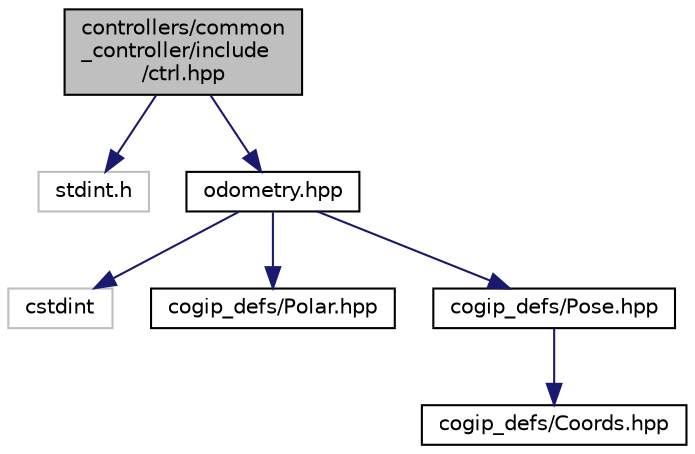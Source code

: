 digraph "controllers/common_controller/include/ctrl.hpp"
{
 // LATEX_PDF_SIZE
  bgcolor="transparent";
  edge [fontname="Helvetica",fontsize="10",labelfontname="Helvetica",labelfontsize="10"];
  node [fontname="Helvetica",fontsize="10",shape=record];
  Node1 [label="controllers/common\l_controller/include\l/ctrl.hpp",height=0.2,width=0.4,color="black", fillcolor="grey75", style="filled", fontcolor="black",tooltip="Common controllers API and datas."];
  Node1 -> Node2 [color="midnightblue",fontsize="10",style="solid",fontname="Helvetica"];
  Node2 [label="stdint.h",height=0.2,width=0.4,color="grey75",tooltip=" "];
  Node1 -> Node3 [color="midnightblue",fontsize="10",style="solid",fontname="Helvetica"];
  Node3 [label="odometry.hpp",height=0.2,width=0.4,color="black",URL="$odometry_8hpp_source.html",tooltip=" "];
  Node3 -> Node4 [color="midnightblue",fontsize="10",style="solid",fontname="Helvetica"];
  Node4 [label="cstdint",height=0.2,width=0.4,color="grey75",tooltip=" "];
  Node3 -> Node5 [color="midnightblue",fontsize="10",style="solid",fontname="Helvetica"];
  Node5 [label="cogip_defs/Polar.hpp",height=0.2,width=0.4,color="black",URL="$Polar_8hpp.html",tooltip="Polar class declaration."];
  Node3 -> Node6 [color="midnightblue",fontsize="10",style="solid",fontname="Helvetica"];
  Node6 [label="cogip_defs/Pose.hpp",height=0.2,width=0.4,color="black",URL="$Pose_8hpp.html",tooltip="Pose class declaration."];
  Node6 -> Node7 [color="midnightblue",fontsize="10",style="solid",fontname="Helvetica"];
  Node7 [label="cogip_defs/Coords.hpp",height=0.2,width=0.4,color="black",URL="$Coords_8hpp.html",tooltip="Coords declaration."];
}
